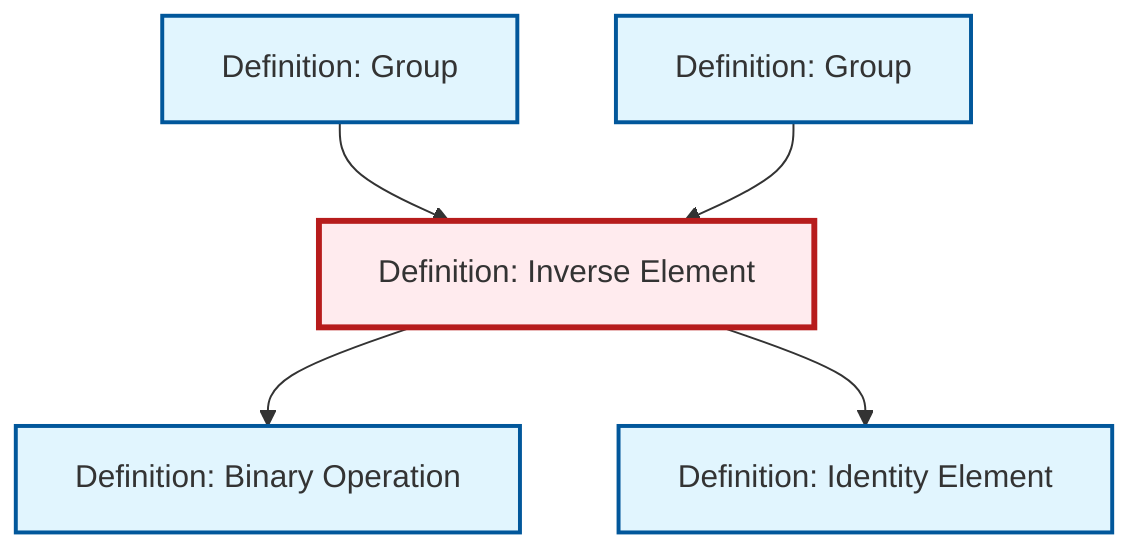 graph TD
    classDef definition fill:#e1f5fe,stroke:#01579b,stroke-width:2px
    classDef theorem fill:#f3e5f5,stroke:#4a148c,stroke-width:2px
    classDef axiom fill:#fff3e0,stroke:#e65100,stroke-width:2px
    classDef example fill:#e8f5e9,stroke:#1b5e20,stroke-width:2px
    classDef current fill:#ffebee,stroke:#b71c1c,stroke-width:3px
    def-inverse-element["Definition: Inverse Element"]:::definition
    def-group-example["Definition: Group"]:::definition
    def-group["Definition: Group"]:::definition
    def-binary-operation["Definition: Binary Operation"]:::definition
    def-identity-element["Definition: Identity Element"]:::definition
    def-inverse-element --> def-binary-operation
    def-group --> def-inverse-element
    def-group-example --> def-inverse-element
    def-inverse-element --> def-identity-element
    class def-inverse-element current